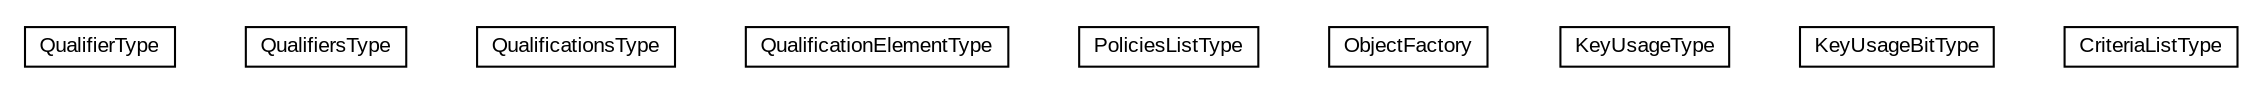 #!/usr/local/bin/dot
#
# Class diagram 
# Generated by UMLGraph version R5_6-24-gf6e263 (http://www.umlgraph.org/)
#

digraph G {
	edge [fontname="arial",fontsize=10,labelfontname="arial",labelfontsize=10];
	node [fontname="arial",fontsize=10,shape=plaintext];
	nodesep=0.25;
	ranksep=0.5;
	// eu.europa.esig.jaxb.ecc.QualifierType
	c72908 [label=<<table title="eu.europa.esig.jaxb.ecc.QualifierType" border="0" cellborder="1" cellspacing="0" cellpadding="2" port="p" href="./QualifierType.html">
		<tr><td><table border="0" cellspacing="0" cellpadding="1">
<tr><td align="center" balign="center"> QualifierType </td></tr>
		</table></td></tr>
		</table>>, URL="./QualifierType.html", fontname="arial", fontcolor="black", fontsize=10.0];
	// eu.europa.esig.jaxb.ecc.QualifiersType
	c72909 [label=<<table title="eu.europa.esig.jaxb.ecc.QualifiersType" border="0" cellborder="1" cellspacing="0" cellpadding="2" port="p" href="./QualifiersType.html">
		<tr><td><table border="0" cellspacing="0" cellpadding="1">
<tr><td align="center" balign="center"> QualifiersType </td></tr>
		</table></td></tr>
		</table>>, URL="./QualifiersType.html", fontname="arial", fontcolor="black", fontsize=10.0];
	// eu.europa.esig.jaxb.ecc.QualificationsType
	c72910 [label=<<table title="eu.europa.esig.jaxb.ecc.QualificationsType" border="0" cellborder="1" cellspacing="0" cellpadding="2" port="p" href="./QualificationsType.html">
		<tr><td><table border="0" cellspacing="0" cellpadding="1">
<tr><td align="center" balign="center"> QualificationsType </td></tr>
		</table></td></tr>
		</table>>, URL="./QualificationsType.html", fontname="arial", fontcolor="black", fontsize=10.0];
	// eu.europa.esig.jaxb.ecc.QualificationElementType
	c72911 [label=<<table title="eu.europa.esig.jaxb.ecc.QualificationElementType" border="0" cellborder="1" cellspacing="0" cellpadding="2" port="p" href="./QualificationElementType.html">
		<tr><td><table border="0" cellspacing="0" cellpadding="1">
<tr><td align="center" balign="center"> QualificationElementType </td></tr>
		</table></td></tr>
		</table>>, URL="./QualificationElementType.html", fontname="arial", fontcolor="black", fontsize=10.0];
	// eu.europa.esig.jaxb.ecc.PoliciesListType
	c72912 [label=<<table title="eu.europa.esig.jaxb.ecc.PoliciesListType" border="0" cellborder="1" cellspacing="0" cellpadding="2" port="p" href="./PoliciesListType.html">
		<tr><td><table border="0" cellspacing="0" cellpadding="1">
<tr><td align="center" balign="center"> PoliciesListType </td></tr>
		</table></td></tr>
		</table>>, URL="./PoliciesListType.html", fontname="arial", fontcolor="black", fontsize=10.0];
	// eu.europa.esig.jaxb.ecc.ObjectFactory
	c72913 [label=<<table title="eu.europa.esig.jaxb.ecc.ObjectFactory" border="0" cellborder="1" cellspacing="0" cellpadding="2" port="p" href="./ObjectFactory.html">
		<tr><td><table border="0" cellspacing="0" cellpadding="1">
<tr><td align="center" balign="center"> ObjectFactory </td></tr>
		</table></td></tr>
		</table>>, URL="./ObjectFactory.html", fontname="arial", fontcolor="black", fontsize=10.0];
	// eu.europa.esig.jaxb.ecc.KeyUsageType
	c72914 [label=<<table title="eu.europa.esig.jaxb.ecc.KeyUsageType" border="0" cellborder="1" cellspacing="0" cellpadding="2" port="p" href="./KeyUsageType.html">
		<tr><td><table border="0" cellspacing="0" cellpadding="1">
<tr><td align="center" balign="center"> KeyUsageType </td></tr>
		</table></td></tr>
		</table>>, URL="./KeyUsageType.html", fontname="arial", fontcolor="black", fontsize=10.0];
	// eu.europa.esig.jaxb.ecc.KeyUsageBitType
	c72915 [label=<<table title="eu.europa.esig.jaxb.ecc.KeyUsageBitType" border="0" cellborder="1" cellspacing="0" cellpadding="2" port="p" href="./KeyUsageBitType.html">
		<tr><td><table border="0" cellspacing="0" cellpadding="1">
<tr><td align="center" balign="center"> KeyUsageBitType </td></tr>
		</table></td></tr>
		</table>>, URL="./KeyUsageBitType.html", fontname="arial", fontcolor="black", fontsize=10.0];
	// eu.europa.esig.jaxb.ecc.CriteriaListType
	c72916 [label=<<table title="eu.europa.esig.jaxb.ecc.CriteriaListType" border="0" cellborder="1" cellspacing="0" cellpadding="2" port="p" href="./CriteriaListType.html">
		<tr><td><table border="0" cellspacing="0" cellpadding="1">
<tr><td align="center" balign="center"> CriteriaListType </td></tr>
		</table></td></tr>
		</table>>, URL="./CriteriaListType.html", fontname="arial", fontcolor="black", fontsize=10.0];
}

